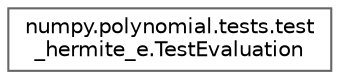 digraph "Graphical Class Hierarchy"
{
 // LATEX_PDF_SIZE
  bgcolor="transparent";
  edge [fontname=Helvetica,fontsize=10,labelfontname=Helvetica,labelfontsize=10];
  node [fontname=Helvetica,fontsize=10,shape=box,height=0.2,width=0.4];
  rankdir="LR";
  Node0 [id="Node000000",label="numpy.polynomial.tests.test\l_hermite_e.TestEvaluation",height=0.2,width=0.4,color="grey40", fillcolor="white", style="filled",URL="$d6/d09/classnumpy_1_1polynomial_1_1tests_1_1test__hermite__e_1_1TestEvaluation.html",tooltip=" "];
}
